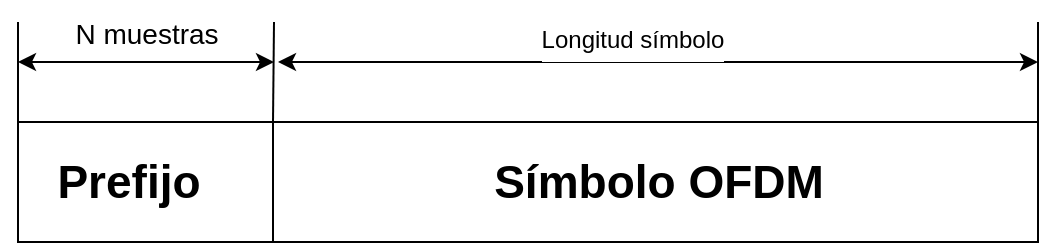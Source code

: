 <mxfile version="20.0.1" type="github">
  <diagram id="vEt7uZJvbkbiifKLa0kg" name="Page-1">
    <mxGraphModel dx="1185" dy="635" grid="1" gridSize="10" guides="1" tooltips="1" connect="1" arrows="1" fold="1" page="1" pageScale="1" pageWidth="1169" pageHeight="827" math="0" shadow="0">
      <root>
        <mxCell id="0" />
        <mxCell id="1" parent="0" />
        <mxCell id="zA2bSJWNpII5aSGRGi75-1" value="" style="rounded=0;whiteSpace=wrap;html=1;" vertex="1" parent="1">
          <mxGeometry x="290" y="360" width="510" height="60" as="geometry" />
        </mxCell>
        <mxCell id="zA2bSJWNpII5aSGRGi75-2" value="" style="endArrow=none;html=1;rounded=0;entryX=0.25;entryY=0;entryDx=0;entryDy=0;exitX=0.25;exitY=1;exitDx=0;exitDy=0;" edge="1" parent="1" source="zA2bSJWNpII5aSGRGi75-1" target="zA2bSJWNpII5aSGRGi75-1">
          <mxGeometry width="50" height="50" relative="1" as="geometry">
            <mxPoint x="560" y="420" as="sourcePoint" />
            <mxPoint x="610" y="370" as="targetPoint" />
          </mxGeometry>
        </mxCell>
        <mxCell id="zA2bSJWNpII5aSGRGi75-3" value="&lt;span style=&quot;&quot;&gt;&lt;b&gt;&lt;font style=&quot;font-size: 23px;&quot;&gt;Símbolo OFDM&lt;/font&gt;&lt;/b&gt;&lt;/span&gt;" style="text;html=1;align=center;verticalAlign=middle;resizable=0;points=[];autosize=1;strokeColor=none;fillColor=none;" vertex="1" parent="1">
          <mxGeometry x="520" y="380" width="180" height="20" as="geometry" />
        </mxCell>
        <mxCell id="zA2bSJWNpII5aSGRGi75-4" value="&lt;b&gt;Prefijo&lt;/b&gt;" style="text;html=1;align=center;verticalAlign=middle;resizable=0;points=[];autosize=1;strokeColor=none;fillColor=none;fontSize=23;" vertex="1" parent="1">
          <mxGeometry x="300" y="375" width="90" height="30" as="geometry" />
        </mxCell>
        <mxCell id="zA2bSJWNpII5aSGRGi75-5" value="" style="endArrow=none;html=1;rounded=0;fontSize=23;entryX=0;entryY=0;entryDx=0;entryDy=0;" edge="1" parent="1" target="zA2bSJWNpII5aSGRGi75-1">
          <mxGeometry width="50" height="50" relative="1" as="geometry">
            <mxPoint x="290" y="310" as="sourcePoint" />
            <mxPoint x="610" y="360" as="targetPoint" />
          </mxGeometry>
        </mxCell>
        <mxCell id="zA2bSJWNpII5aSGRGi75-6" value="" style="endArrow=none;html=1;rounded=0;fontSize=23;exitX=0.25;exitY=0;exitDx=0;exitDy=0;" edge="1" parent="1" source="zA2bSJWNpII5aSGRGi75-1">
          <mxGeometry width="50" height="50" relative="1" as="geometry">
            <mxPoint x="560" y="410" as="sourcePoint" />
            <mxPoint x="418" y="310" as="targetPoint" />
          </mxGeometry>
        </mxCell>
        <mxCell id="zA2bSJWNpII5aSGRGi75-8" value="&lt;font style=&quot;font-size: 14px;&quot;&gt;N muestras&lt;/font&gt;" style="endArrow=classic;startArrow=classic;html=1;rounded=0;fontSize=23;labelPosition=center;verticalLabelPosition=top;align=center;verticalAlign=bottom;" edge="1" parent="1">
          <mxGeometry width="50" height="50" relative="1" as="geometry">
            <mxPoint x="290" y="330" as="sourcePoint" />
            <mxPoint x="418" y="330" as="targetPoint" />
          </mxGeometry>
        </mxCell>
        <mxCell id="zA2bSJWNpII5aSGRGi75-9" value="" style="endArrow=none;html=1;rounded=0;fontSize=23;entryX=1;entryY=0;entryDx=0;entryDy=0;" edge="1" parent="1" target="zA2bSJWNpII5aSGRGi75-1">
          <mxGeometry width="50" height="50" relative="1" as="geometry">
            <mxPoint x="800" y="310" as="sourcePoint" />
            <mxPoint x="570" y="350" as="targetPoint" />
          </mxGeometry>
        </mxCell>
        <mxCell id="zA2bSJWNpII5aSGRGi75-10" value="" style="endArrow=classic;startArrow=classic;html=1;rounded=0;fontSize=23;" edge="1" parent="1">
          <mxGeometry width="50" height="50" relative="1" as="geometry">
            <mxPoint x="420" y="330" as="sourcePoint" />
            <mxPoint x="800" y="330" as="targetPoint" />
          </mxGeometry>
        </mxCell>
        <mxCell id="zA2bSJWNpII5aSGRGi75-11" value="&lt;font style=&quot;font-size: 12px;&quot;&gt;Longitud símbolo&lt;/font&gt;" style="edgeLabel;html=1;align=center;verticalAlign=bottom;resizable=0;points=[];fontSize=23;labelPosition=center;verticalLabelPosition=top;" vertex="1" connectable="0" parent="zA2bSJWNpII5aSGRGi75-10">
          <mxGeometry x="-0.07" y="-1" relative="1" as="geometry">
            <mxPoint as="offset" />
          </mxGeometry>
        </mxCell>
      </root>
    </mxGraphModel>
  </diagram>
</mxfile>
